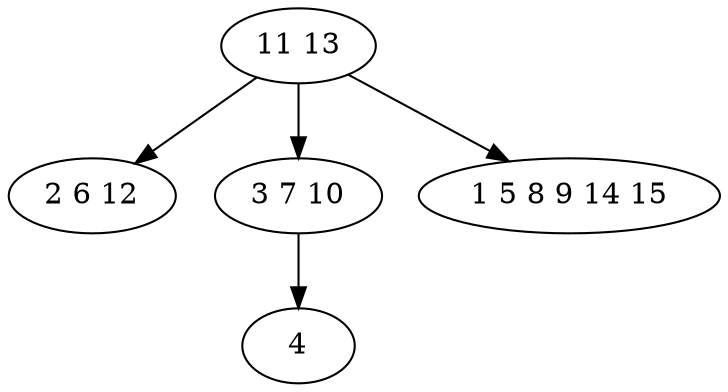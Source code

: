 digraph true_tree {
	"0" -> "1"
	"0" -> "2"
	"2" -> "3"
	"0" -> "4"
	"0" [label="11 13"];
	"1" [label="2 6 12"];
	"2" [label="3 7 10"];
	"3" [label="4"];
	"4" [label="1 5 8 9 14 15"];
}
